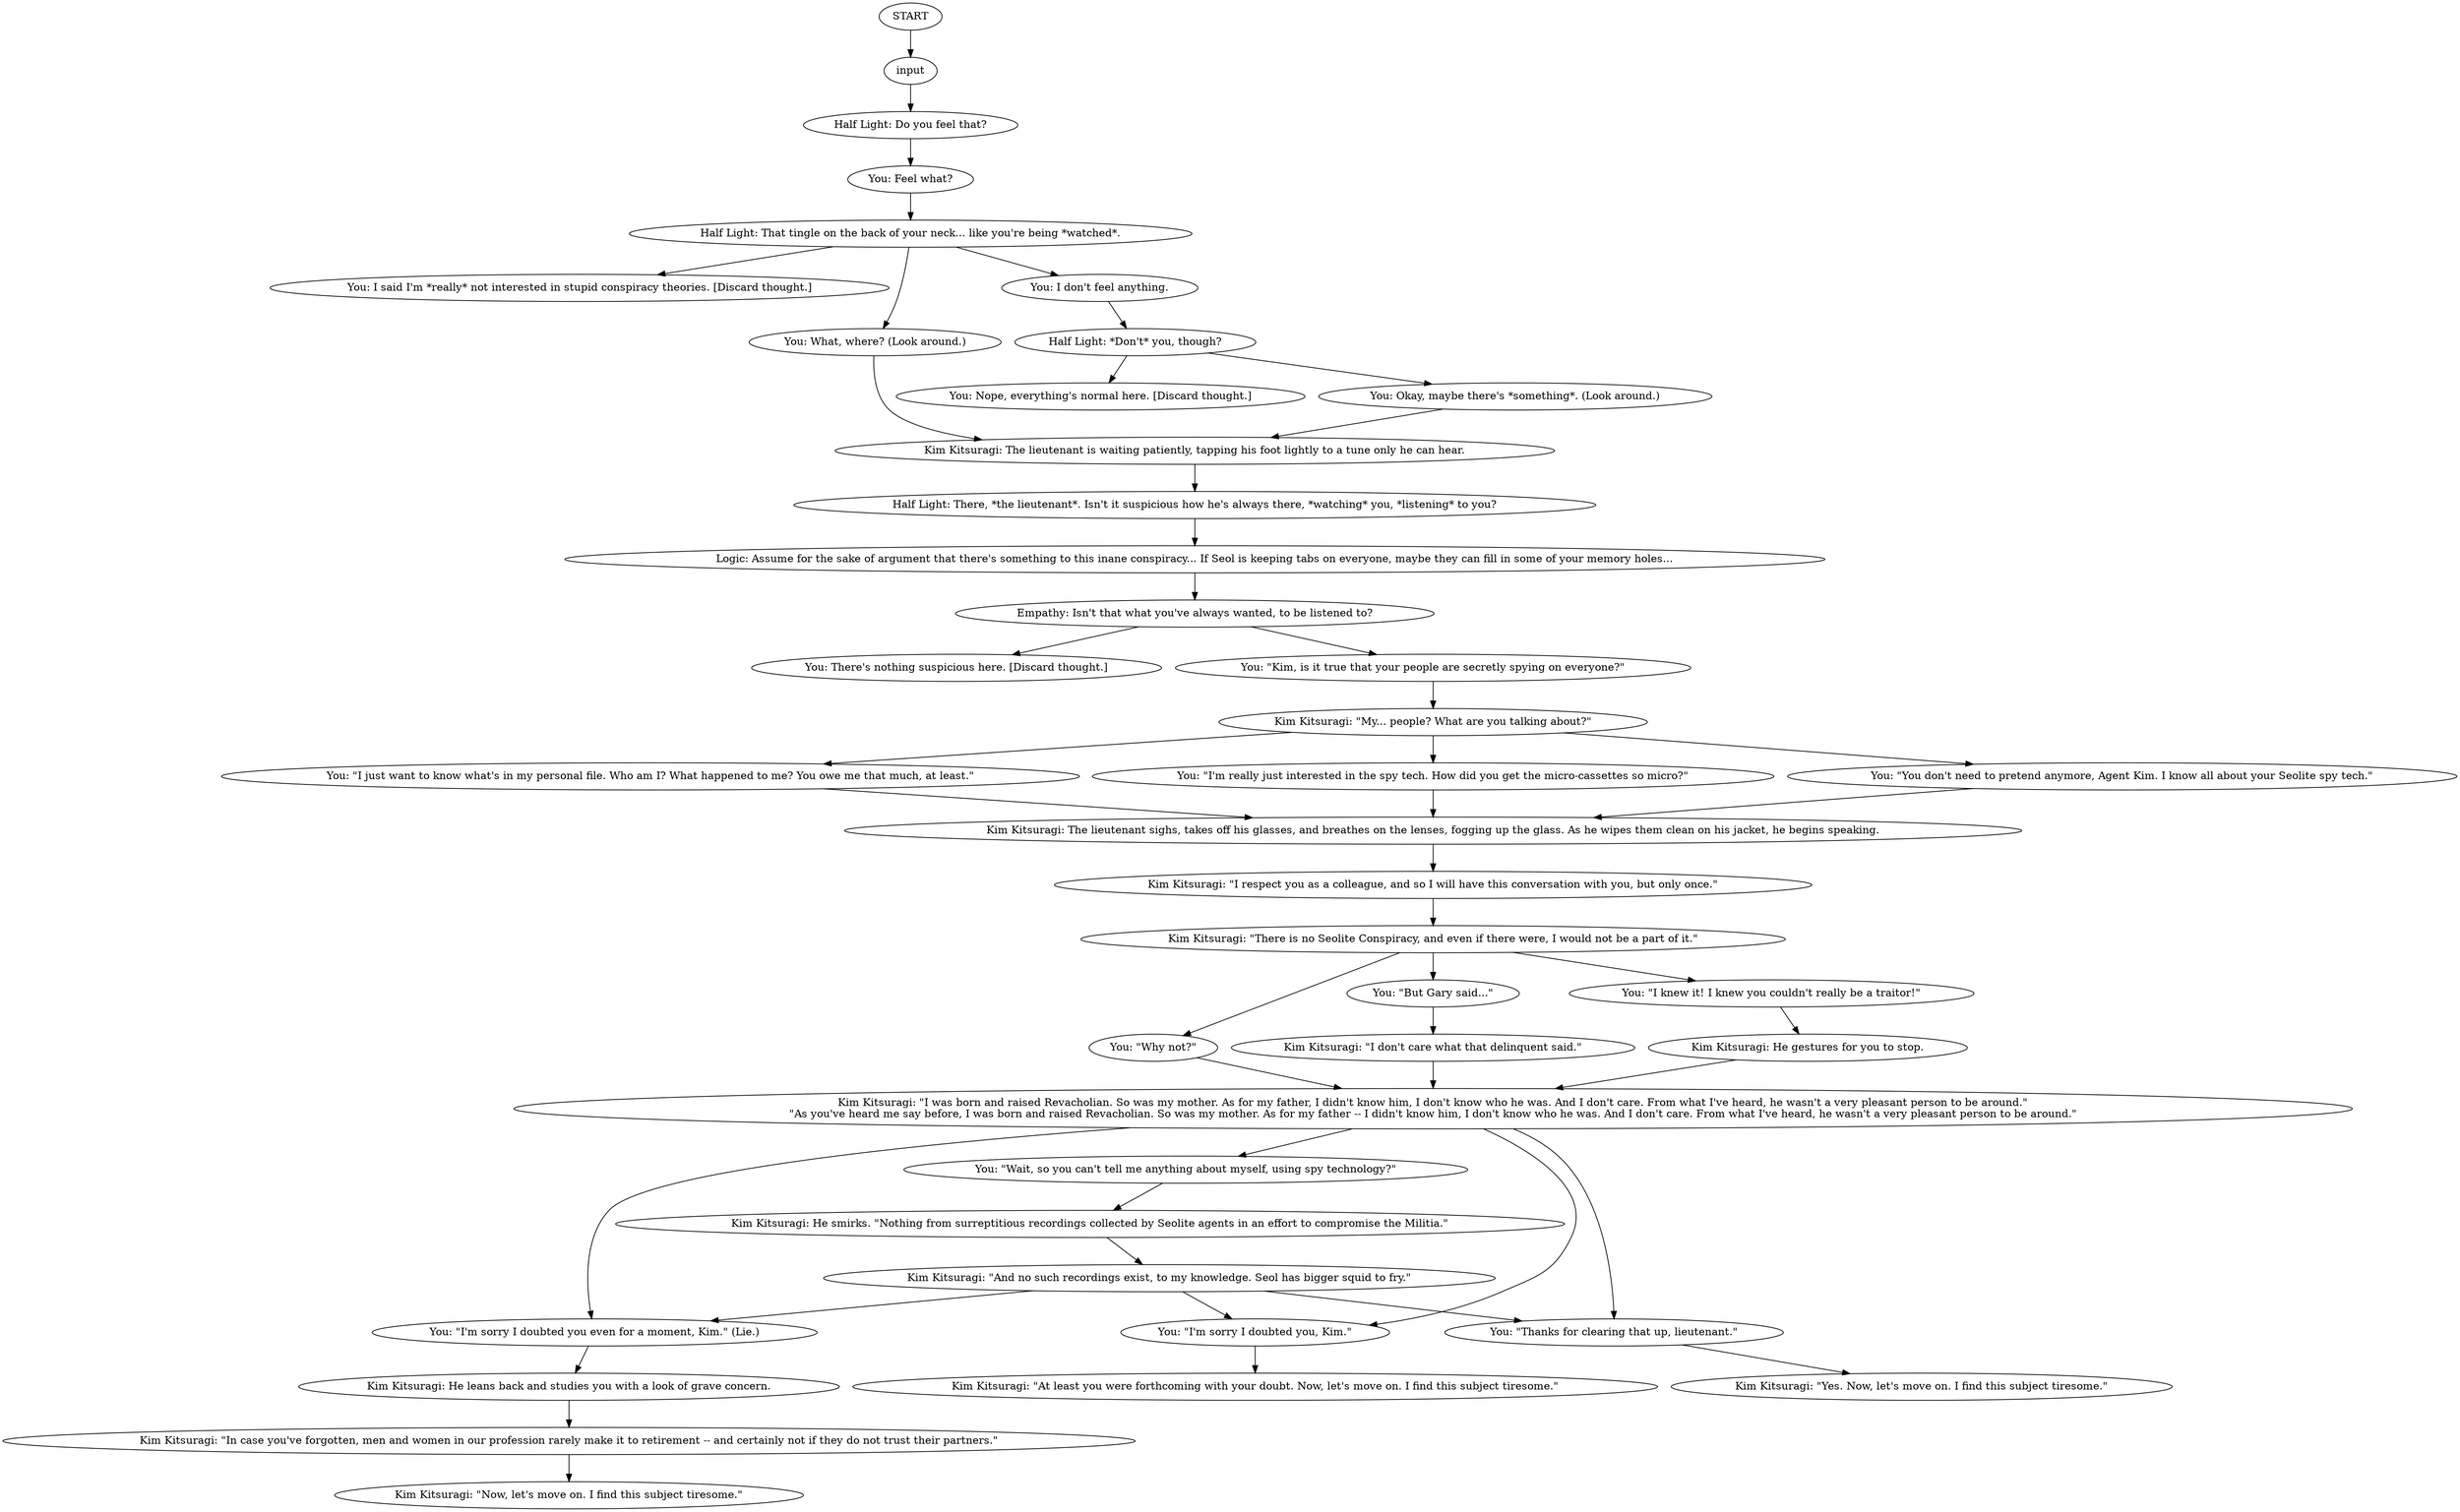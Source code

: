 # KIM ORB / seolite conspiracy
# kim and seolite conspiracy inland empire orb
# ==================================================
digraph G {
	  0 [label="START"];
	  1 [label="input"];
	  2 [label="Half Light: Do you feel that?"];
	  3 [label="You: I said I'm *really* not interested in stupid conspiracy theories. [Discard thought.]"];
	  4 [label="You: \"I'm sorry I doubted you even for a moment, Kim.\" (Lie.)"];
	  5 [label="You: There's nothing suspicious here. [Discard thought.]"];
	  6 [label="You: Feel what?"];
	  7 [label="You: What, where? (Look around.)"];
	  8 [label="Kim Kitsuragi: \"Now, let's move on. I find this subject tiresome.\""];
	  9 [label="Half Light: *Don't* you, though?"];
	  10 [label="You: \"Why not?\""];
	  11 [label="You: \"I knew it! I knew you couldn't really be a traitor!\""];
	  12 [label="Half Light: There, *the lieutenant*. Isn't it suspicious how he's always there, *watching* you, *listening* to you?"];
	  13 [label="You: \"I just want to know what's in my personal file. Who am I? What happened to me? You owe me that much, at least.\""];
	  14 [label="You: \"I'm sorry I doubted you, Kim.\""];
	  15 [label="Logic: Assume for the sake of argument that there's something to this inane conspiracy... If Seol is keeping tabs on everyone, maybe they can fill in some of your memory holes..."];
	  16 [label="You: Nope, everything's normal here. [Discard thought.]"];
	  17 [label="You: I don't feel anything."];
	  18 [label="You: \"Thanks for clearing that up, lieutenant.\""];
	  19 [label="You: \"But Gary said...\""];
	  20 [label="Kim Kitsuragi: He smirks. \"Nothing from surreptitious recordings collected by Seolite agents in an effort to compromise the Militia.\""];
	  21 [label="Kim Kitsuragi: \"Yes. Now, let's move on. I find this subject tiresome.\""];
	  22 [label="Kim Kitsuragi: \"There is no Seolite Conspiracy, and even if there were, I would not be a part of it.\""];
	  23 [label="You: Okay, maybe there's *something*. (Look around.)"];
	  24 [label="Kim Kitsuragi: \"I don't care what that delinquent said.\""];
	  25 [label="Kim Kitsuragi: \"I was born and raised Revacholian. So was my mother. As for my father, I didn't know him, I don't know who he was. And I don't care. From what I've heard, he wasn't a very pleasant person to be around.\"\n\"As you've heard me say before, I was born and raised Revacholian. So was my mother. As for my father -- I didn't know him, I don't know who he was. And I don't care. From what I've heard, he wasn't a very pleasant person to be around.\""];
	  26 [label="Kim Kitsuragi: \"At least you were forthcoming with your doubt. Now, let's move on. I find this subject tiresome.\""];
	  27 [label="Kim Kitsuragi: He leans back and studies you with a look of grave concern."];
	  28 [label="You: \"I'm really just interested in the spy tech. How did you get the micro-cassettes so micro?\""];
	  29 [label="Half Light: That tingle on the back of your neck... like you're being *watched*."];
	  30 [label="You: \"Kim, is it true that your people are secretly spying on everyone?\""];
	  31 [label="Kim Kitsuragi: \"My... people? What are you talking about?\""];
	  32 [label="Kim Kitsuragi: \"I respect you as a colleague, and so I will have this conversation with you, but only once.\""];
	  33 [label="Kim Kitsuragi: The lieutenant is waiting patiently, tapping his foot lightly to a tune only he can hear."];
	  35 [label="You: \"You don't need to pretend anymore, Agent Kim. I know all about your Seolite spy tech.\""];
	  36 [label="Kim Kitsuragi: The lieutenant sighs, takes off his glasses, and breathes on the lenses, fogging up the glass. As he wipes them clean on his jacket, he begins speaking."];
	  37 [label="You: \"Wait, so you can't tell me anything about myself, using spy technology?\""];
	  38 [label="Kim Kitsuragi: \"And no such recordings exist, to my knowledge. Seol has bigger squid to fry.\""];
	  39 [label="Kim Kitsuragi: \"In case you've forgotten, men and women in our profession rarely make it to retirement -- and certainly not if they do not trust their partners.\""];
	  40 [label="Kim Kitsuragi: He gestures for you to stop."];
	  41 [label="Empathy: Isn't that what you've always wanted, to be listened to?"];
	  0 -> 1
	  1 -> 2
	  2 -> 6
	  4 -> 27
	  6 -> 29
	  7 -> 33
	  9 -> 16
	  9 -> 23
	  10 -> 25
	  11 -> 40
	  12 -> 15
	  13 -> 36
	  14 -> 26
	  15 -> 41
	  17 -> 9
	  18 -> 21
	  19 -> 24
	  20 -> 38
	  22 -> 11
	  22 -> 10
	  22 -> 19
	  23 -> 33
	  24 -> 25
	  25 -> 18
	  25 -> 4
	  25 -> 37
	  25 -> 14
	  27 -> 39
	  28 -> 36
	  29 -> 17
	  29 -> 3
	  29 -> 7
	  30 -> 31
	  31 -> 35
	  31 -> 28
	  31 -> 13
	  32 -> 22
	  33 -> 12
	  35 -> 36
	  36 -> 32
	  37 -> 20
	  38 -> 18
	  38 -> 4
	  38 -> 14
	  39 -> 8
	  40 -> 25
	  41 -> 5
	  41 -> 30
}

